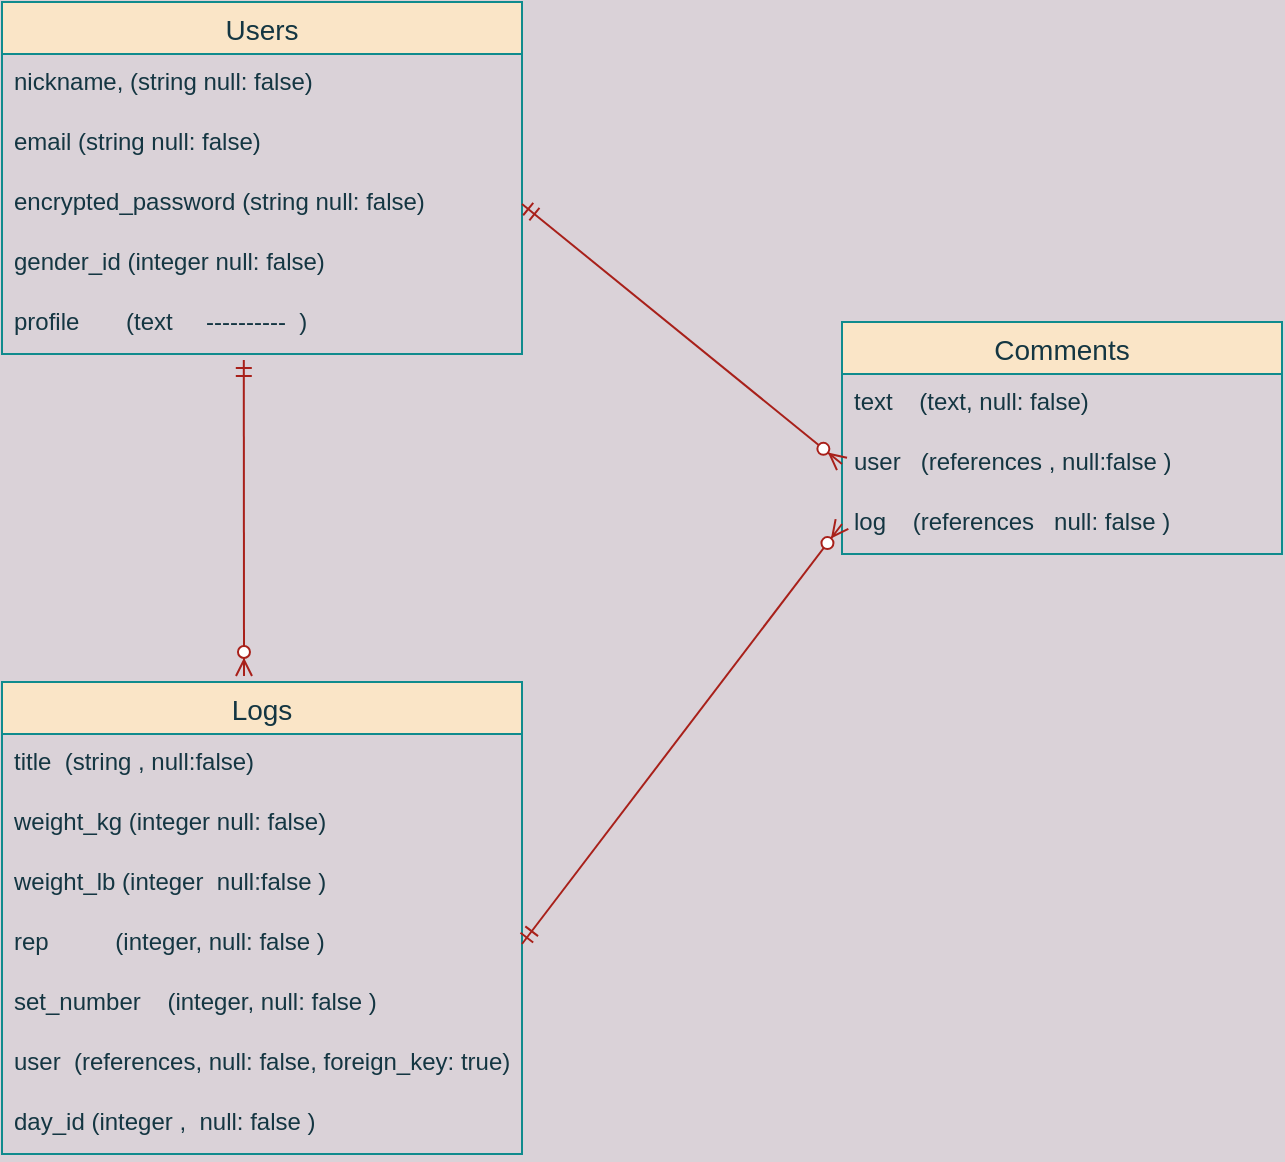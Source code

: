 <mxfile version="13.10.0" type="embed">
    <diagram id="K0oDljDg7tEuqqqU5kae" name="ページ1">
        <mxGraphModel dx="490" dy="526" grid="1" gridSize="10" guides="1" tooltips="1" connect="1" arrows="1" fold="1" page="1" pageScale="1" pageWidth="1169" pageHeight="827" background="#DAD2D8" math="0" shadow="0">
            <root>
                <mxCell id="0"/>
                <mxCell id="1" parent="0"/>
                <mxCell id="2" value="Users" style="swimlane;fontStyle=0;childLayout=stackLayout;horizontal=1;startSize=26;horizontalStack=0;resizeParent=1;resizeParentMax=0;resizeLast=0;collapsible=1;marginBottom=0;align=center;fontSize=14;rounded=0;sketch=0;strokeColor=#0F8B8D;fillColor=#FAE5C7;fontColor=#143642;" vertex="1" parent="1">
                    <mxGeometry x="300" y="130" width="260" height="176" as="geometry"/>
                </mxCell>
                <mxCell id="4" value="nickname, (string null: false)" style="text;strokeColor=none;fillColor=none;spacingLeft=4;spacingRight=4;overflow=hidden;rotatable=0;points=[[0,0.5],[1,0.5]];portConstraint=eastwest;fontSize=12;fontColor=#143642;" vertex="1" parent="2">
                    <mxGeometry y="26" width="260" height="30" as="geometry"/>
                </mxCell>
                <mxCell id="6" value="email (string null: false)" style="text;strokeColor=none;fillColor=none;spacingLeft=4;spacingRight=4;overflow=hidden;rotatable=0;points=[[0,0.5],[1,0.5]];portConstraint=eastwest;fontSize=12;fontColor=#143642;" vertex="1" parent="2">
                    <mxGeometry y="56" width="260" height="30" as="geometry"/>
                </mxCell>
                <mxCell id="7" value="encrypted_password (string null: false)" style="text;strokeColor=none;fillColor=none;spacingLeft=4;spacingRight=4;overflow=hidden;rotatable=0;points=[[0,0.5],[1,0.5]];portConstraint=eastwest;fontSize=12;fontColor=#143642;" vertex="1" parent="2">
                    <mxGeometry y="86" width="260" height="30" as="geometry"/>
                </mxCell>
                <mxCell id="8" value="gender_id (integer null: false)" style="text;strokeColor=none;fillColor=none;spacingLeft=4;spacingRight=4;overflow=hidden;rotatable=0;points=[[0,0.5],[1,0.5]];portConstraint=eastwest;fontSize=12;fontColor=#143642;" vertex="1" parent="2">
                    <mxGeometry y="116" width="260" height="30" as="geometry"/>
                </mxCell>
                <mxCell id="9" value="profile       (text     ----------  )" style="text;strokeColor=none;fillColor=none;spacingLeft=4;spacingRight=4;overflow=hidden;rotatable=0;points=[[0,0.5],[1,0.5]];portConstraint=eastwest;fontSize=12;fontColor=#143642;" vertex="1" parent="2">
                    <mxGeometry y="146" width="260" height="30" as="geometry"/>
                </mxCell>
                <mxCell id="10" value="Logs" style="swimlane;fontStyle=0;childLayout=stackLayout;horizontal=1;startSize=26;horizontalStack=0;resizeParent=1;resizeParentMax=0;resizeLast=0;collapsible=1;marginBottom=0;align=center;fontSize=14;rounded=0;sketch=0;strokeColor=#0F8B8D;fillColor=#FAE5C7;fontColor=#143642;" vertex="1" parent="1">
                    <mxGeometry x="300" y="470" width="260" height="236" as="geometry"/>
                </mxCell>
                <mxCell id="11" value="title  (string , null:false)" style="text;strokeColor=none;fillColor=none;spacingLeft=4;spacingRight=4;overflow=hidden;rotatable=0;points=[[0,0.5],[1,0.5]];portConstraint=eastwest;fontSize=12;fontColor=#143642;" vertex="1" parent="10">
                    <mxGeometry y="26" width="260" height="30" as="geometry"/>
                </mxCell>
                <mxCell id="12" value="weight_kg (integer null: false)&#10;" style="text;strokeColor=none;fillColor=none;spacingLeft=4;spacingRight=4;overflow=hidden;rotatable=0;points=[[0,0.5],[1,0.5]];portConstraint=eastwest;fontSize=12;fontColor=#143642;" vertex="1" parent="10">
                    <mxGeometry y="56" width="260" height="30" as="geometry"/>
                </mxCell>
                <mxCell id="13" value="weight_lb (integer  null:false )" style="text;strokeColor=none;fillColor=none;spacingLeft=4;spacingRight=4;overflow=hidden;rotatable=0;points=[[0,0.5],[1,0.5]];portConstraint=eastwest;fontSize=12;fontColor=#143642;" vertex="1" parent="10">
                    <mxGeometry y="86" width="260" height="30" as="geometry"/>
                </mxCell>
                <mxCell id="14" value="rep          (integer, null: false )" style="text;strokeColor=none;fillColor=none;spacingLeft=4;spacingRight=4;overflow=hidden;rotatable=0;points=[[0,0.5],[1,0.5]];portConstraint=eastwest;fontSize=12;fontColor=#143642;" vertex="1" parent="10">
                    <mxGeometry y="116" width="260" height="30" as="geometry"/>
                </mxCell>
                <mxCell id="15" value="set_number    (integer, null: false )" style="text;strokeColor=none;fillColor=none;spacingLeft=4;spacingRight=4;overflow=hidden;rotatable=0;points=[[0,0.5],[1,0.5]];portConstraint=eastwest;fontSize=12;fontColor=#143642;" vertex="1" parent="10">
                    <mxGeometry y="146" width="260" height="30" as="geometry"/>
                </mxCell>
                <mxCell id="23" value="user  (references, null: false, foreign_key: true)" style="text;strokeColor=none;fillColor=none;spacingLeft=4;spacingRight=4;overflow=hidden;rotatable=0;points=[[0,0.5],[1,0.5]];portConstraint=eastwest;fontSize=12;fontColor=#143642;" vertex="1" parent="10">
                    <mxGeometry y="176" width="260" height="30" as="geometry"/>
                </mxCell>
                <mxCell id="24" value="day_id (integer ,  null: false )" style="text;strokeColor=none;fillColor=none;spacingLeft=4;spacingRight=4;overflow=hidden;rotatable=0;points=[[0,0.5],[1,0.5]];portConstraint=eastwest;fontSize=12;fontColor=#143642;" vertex="1" parent="10">
                    <mxGeometry y="206" width="260" height="30" as="geometry"/>
                </mxCell>
                <mxCell id="16" value="Comments" style="swimlane;fontStyle=0;childLayout=stackLayout;horizontal=1;startSize=26;horizontalStack=0;resizeParent=1;resizeParentMax=0;resizeLast=0;collapsible=1;marginBottom=0;align=center;fontSize=14;rounded=0;sketch=0;strokeColor=#0F8B8D;fillColor=#FAE5C7;fontColor=#143642;" vertex="1" parent="1">
                    <mxGeometry x="720" y="290" width="220" height="116" as="geometry"/>
                </mxCell>
                <mxCell id="17" value="text    (text, null: false)" style="text;strokeColor=none;fillColor=none;spacingLeft=4;spacingRight=4;overflow=hidden;rotatable=0;points=[[0,0.5],[1,0.5]];portConstraint=eastwest;fontSize=12;fontColor=#143642;" vertex="1" parent="16">
                    <mxGeometry y="26" width="220" height="30" as="geometry"/>
                </mxCell>
                <mxCell id="18" value="user   (references , null:false )" style="text;strokeColor=none;fillColor=none;spacingLeft=4;spacingRight=4;overflow=hidden;rotatable=0;points=[[0,0.5],[1,0.5]];portConstraint=eastwest;fontSize=12;fontColor=#143642;" vertex="1" parent="16">
                    <mxGeometry y="56" width="220" height="30" as="geometry"/>
                </mxCell>
                <mxCell id="19" value="log    (references   null: false )" style="text;strokeColor=none;fillColor=none;spacingLeft=4;spacingRight=4;overflow=hidden;rotatable=0;points=[[0,0.5],[1,0.5]];portConstraint=eastwest;fontSize=12;fontColor=#143642;" vertex="1" parent="16">
                    <mxGeometry y="86" width="220" height="30" as="geometry"/>
                </mxCell>
                <mxCell id="20" value="" style="fontSize=12;html=1;endArrow=ERzeroToMany;startArrow=ERmandOne;strokeColor=#A8201A;fillColor=#FAE5C7;exitX=1;exitY=0.5;exitDx=0;exitDy=0;entryX=0;entryY=0.5;entryDx=0;entryDy=0;" edge="1" parent="1" source="7" target="18">
                    <mxGeometry width="100" height="100" relative="1" as="geometry">
                        <mxPoint x="580" y="450" as="sourcePoint"/>
                        <mxPoint x="680" y="350" as="targetPoint"/>
                    </mxGeometry>
                </mxCell>
                <mxCell id="21" value="" style="fontSize=12;html=1;endArrow=ERzeroToMany;startArrow=ERmandOne;strokeColor=#A8201A;fillColor=#FAE5C7;entryX=0;entryY=0.5;entryDx=0;entryDy=0;exitX=1;exitY=0.5;exitDx=0;exitDy=0;" edge="1" parent="1" source="14" target="19">
                    <mxGeometry width="100" height="100" relative="1" as="geometry">
                        <mxPoint x="560" y="590" as="sourcePoint"/>
                        <mxPoint x="660" y="490" as="targetPoint"/>
                    </mxGeometry>
                </mxCell>
                <mxCell id="22" value="" style="fontSize=12;html=1;endArrow=ERzeroToMany;startArrow=ERmandOne;strokeColor=#A8201A;fillColor=#FAE5C7;exitX=0.465;exitY=1.1;exitDx=0;exitDy=0;exitPerimeter=0;" edge="1" parent="1" source="9">
                    <mxGeometry width="100" height="100" relative="1" as="geometry">
                        <mxPoint x="580" y="450" as="sourcePoint"/>
                        <mxPoint x="421" y="467" as="targetPoint"/>
                    </mxGeometry>
                </mxCell>
            </root>
        </mxGraphModel>
    </diagram>
</mxfile>